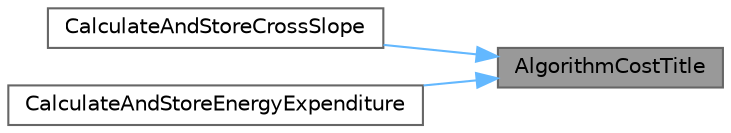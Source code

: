 digraph "AlgorithmCostTitle"
{
 // LATEX_PDF_SIZE
  bgcolor="transparent";
  edge [fontname=Helvetica,fontsize=10,labelfontname=Helvetica,labelfontsize=10];
  node [fontname=Helvetica,fontsize=10,shape=box,height=0.2,width=0.4];
  rankdir="RL";
  Node1 [label="AlgorithmCostTitle",height=0.2,width=0.4,color="gray40", fillcolor="grey60", style="filled", fontcolor="black",tooltip="Get the cost algorithm title (as std::string) from the COST_ALG_KEY enum member."];
  Node1 -> Node2 [dir="back",color="steelblue1",style="solid"];
  Node2 [label="CalculateAndStoreCrossSlope",height=0.2,width=0.4,color="grey40", fillcolor="white", style="filled",URL="$a00458.html#gad7f7fa84fbf7484d38228ccd346d1ae0",tooltip="Calculates cross slope for all subgraphs in *g."];
  Node1 -> Node3 [dir="back",color="steelblue1",style="solid"];
  Node3 [label="CalculateAndStoreEnergyExpenditure",height=0.2,width=0.4,color="grey40", fillcolor="white", style="filled",URL="$a00458.html#ga76d98cf2df63a766a74137dfa815d9a9",tooltip="Calculates energy expenditure for all subgraphs in *g and stores them in the graph at AlgorithmCostTi..."];
}
